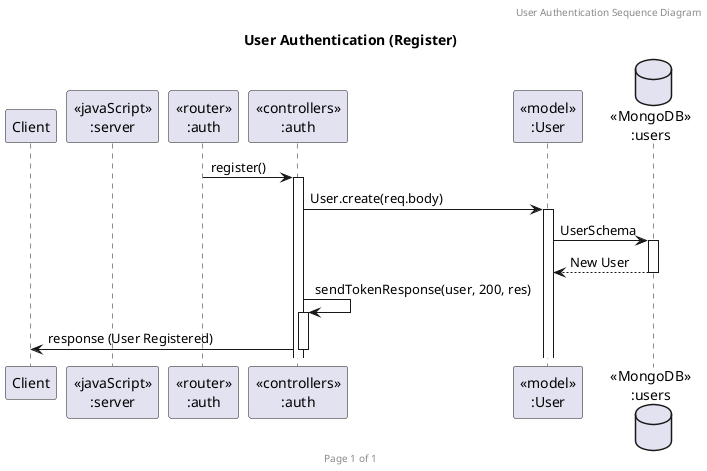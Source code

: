 @startuml user-authentication

header User Authentication Sequence Diagram
footer Page %page% of %lastpage%
title "User Authentication (Register)"

participant "Client" as client
participant "<<javaScript>>\n:server" as server
participant "<<router>>\n:auth" as routerAuth
participant "<<controllers>>\n:auth" as controllersAuth
participant "<<model>>\n:User" as modelUser
database "<<MongoDB>>\n:users" as UsersDatabase

routerAuth -> controllersAuth ++: register()
controllersAuth -> modelUser ++: User.create(req.body)
modelUser -> UsersDatabase ++: UserSchema
UsersDatabase --> modelUser --: New User
controllersAuth -> controllersAuth ++: sendTokenResponse(user, 200, res)
controllersAuth -> client --: response (User Registered)


@enduml
